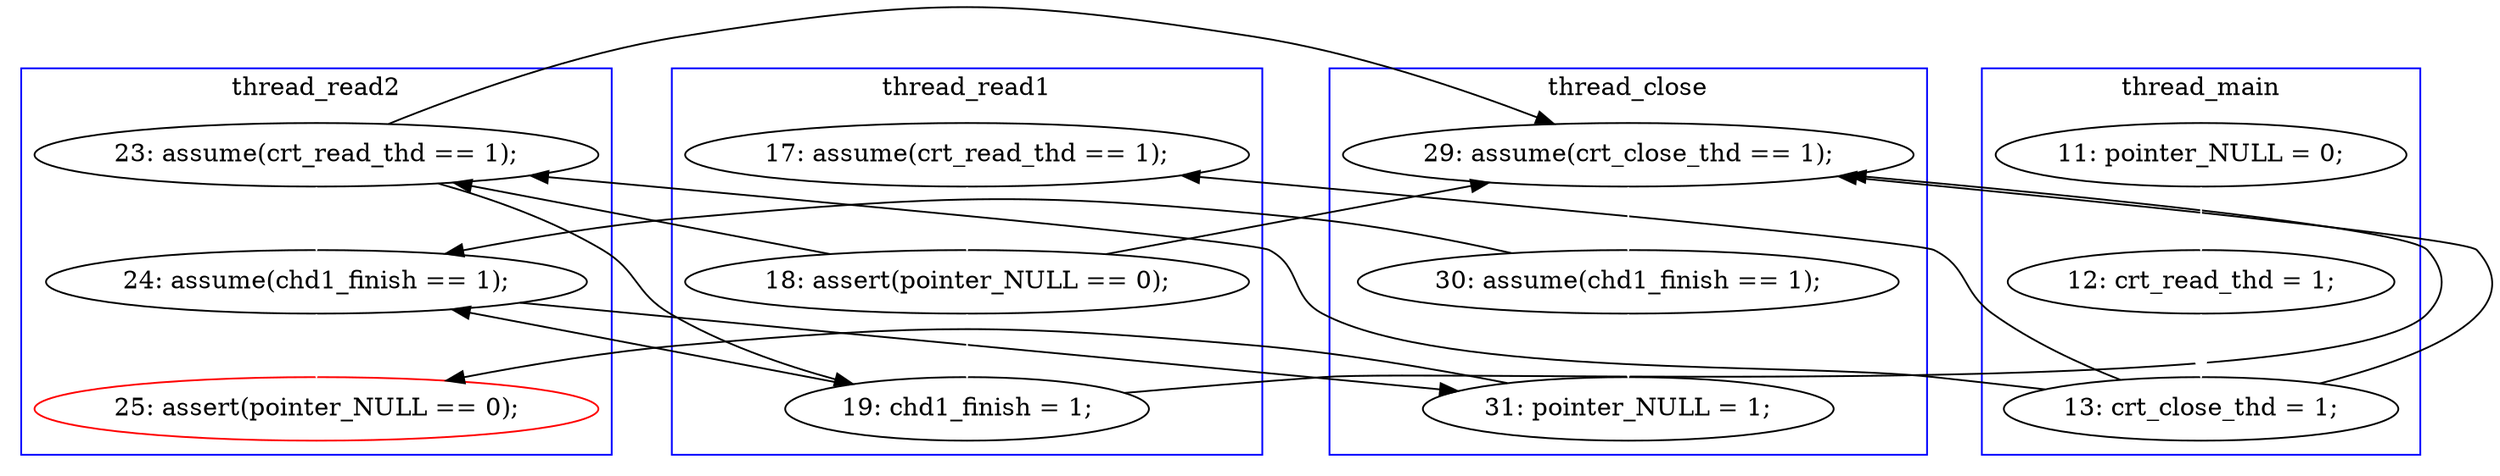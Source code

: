 digraph Counterexample {
	15 -> 17 [color = black, style = solid, constraint = false]
	23 -> 26 [color = white, style = solid]
	12 -> 14 [color = white, style = solid]
	17 -> 23 [color = black, style = solid, constraint = false]
	20 -> 23 [color = black, style = solid, constraint = false]
	14 -> 15 [color = black, style = solid, constraint = false]
	8 -> 12 [color = black, style = solid, constraint = false]
	6 -> 8 [color = white, style = solid]
	23 -> 24 [color = black, style = solid, constraint = false]
	15 -> 18 [color = black, style = solid, constraint = false]
	8 -> 18 [color = black, style = solid, constraint = false]
	17 -> 18 [color = black, style = solid, constraint = false]
	20 -> 24 [color = white, style = solid]
	14 -> 18 [color = black, style = solid, constraint = false]
	14 -> 17 [color = white, style = solid]
	5 -> 6 [color = white, style = solid]
	18 -> 20 [color = white, style = solid]
	8 -> 15 [color = black, style = solid, constraint = false]
	15 -> 23 [color = white, style = solid]
	24 -> 26 [color = black, style = solid, constraint = false]
	subgraph cluster2 {
		label = thread_read1
		color = blue
		14  [label = "18: assert(pointer_NULL == 0);"]
		12  [label = "17: assume(crt_read_thd == 1);"]
		17  [label = "19: chd1_finish = 1;"]
	}
	subgraph cluster1 {
		label = thread_main
		color = blue
		6  [label = "12: crt_read_thd = 1;"]
		8  [label = "13: crt_close_thd = 1;"]
		5  [label = "11: pointer_NULL = 0;"]
	}
	subgraph cluster3 {
		label = thread_read2
		color = blue
		23  [label = "24: assume(chd1_finish == 1);"]
		15  [label = "23: assume(crt_read_thd == 1);"]
		26  [label = "25: assert(pointer_NULL == 0);", color = red]
	}
	subgraph cluster4 {
		label = thread_close
		color = blue
		18  [label = "29: assume(crt_close_thd == 1);"]
		24  [label = "31: pointer_NULL = 1;"]
		20  [label = "30: assume(chd1_finish == 1);"]
	}
}